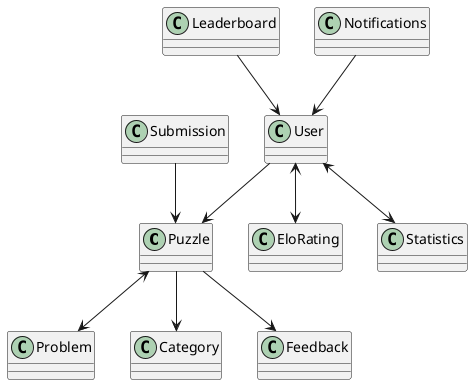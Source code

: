 
@startuml
'https://plantuml.com/class-diagram

class Puzzle
class User
class EloRating
class Problem
class Submission
class Leaderboard
class Category
class Notifications
class Feedback
class Statistics

Puzzle <--> Problem
User <--> EloRating
User <--> Statistics
Puzzle --> Category
Puzzle --> Feedback
Leaderboard --> User
Submission --> Puzzle
Notifications --> User
User --> Puzzle

@enduml